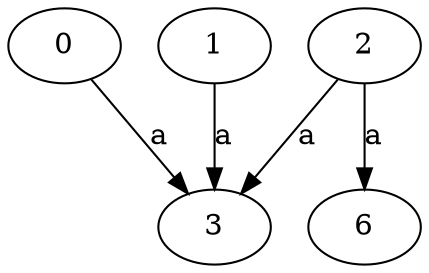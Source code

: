 strict digraph  {
0;
3;
1;
2;
6;
0 -> 3  [label=a];
1 -> 3  [label=a];
2 -> 3  [label=a];
2 -> 6  [label=a];
}
